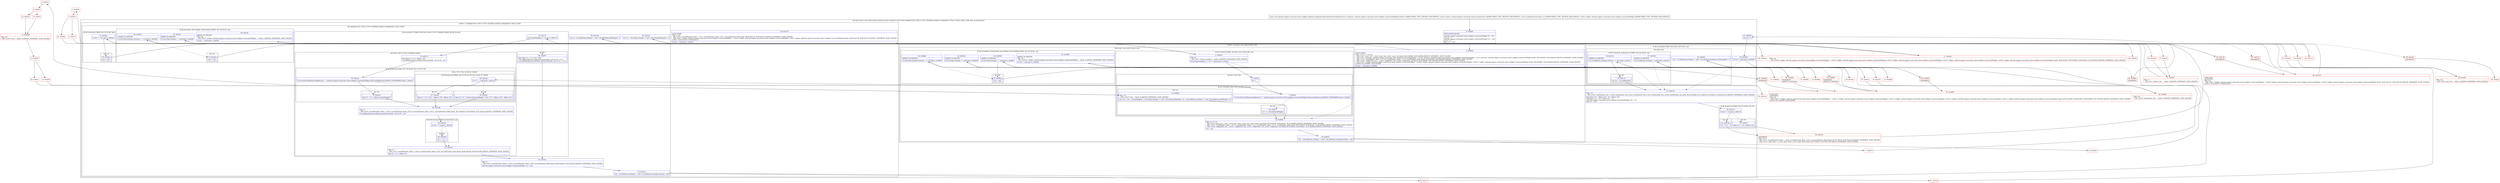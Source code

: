 digraph "CFG forandroid.support.constraint.solver.widgets.Optimizer.applyDirectResolutionVerticalChain(Landroid\/support\/constraint\/solver\/widgets\/ConstraintWidgetContainer;Landroid\/support\/constraint\/solver\/LinearSystem;ILandroid\/support\/constraint\/solver\/widgets\/ConstraintWidget;)V" {
subgraph cluster_Region_1459984903 {
label = "R(7:0|(4:(2:6|(1:14)(1:29))|15|16|(1:25))|31|(2:34|(1:40))|41|(1:43)(1:75)|(7:46|49|(5:53|(1:79)(1:(1:57)(1:78))|58|(1:60)|61)(1:80)|62|63|(1:70)|(1:73)(0))) | DECL_VAR: float currentPosition\l";
node [shape=record,color=blue];
Node_0 [shape=record,label="{0\:\ 0x0000|MTH_ENTER_BLOCK\l|android.support.constraint.solver.widgets.ConstraintWidget r8 = r24\lint r18 = 0\landroid.support.constraint.solver.widgets.ConstraintWidget r12 = null\lint r4 = 0\lfloat r17 = 0.0f\l}"];
subgraph cluster_LoopRegion_2141800226 {
label = "LOOP:0: (4:(2:6|(1:14)(1:29))|15|16|(1:25))";
node [shape=record,color=blue];
Node_1 [shape=record,label="{1\:\ 0x0009|LOOP_START\lPHI: r4 r12 r17 r18 r24 \l  PHI: (r4v1 'count' int) = (r4v0 'count' int), (r4v2 'count' int) binds: [B:0:0x0000, B:83:0x0009] A[DONT_GENERATE, DONT_INLINE]\l  PHI: (r12v1 'previous' android.support.constraint.solver.widgets.ConstraintWidget) = (r12v0 'previous' android.support.constraint.solver.widgets.ConstraintWidget), (r12v3 'previous' android.support.constraint.solver.widgets.ConstraintWidget) binds: [B:0:0x0000, B:83:0x0009] A[DONT_GENERATE, DONT_INLINE]\l  PHI: (r17v1 'totalWeights' float) = (r17v0 'totalWeights' float), (r17v2 'totalWeights' float) binds: [B:0:0x0000, B:83:0x0009] A[DONT_GENERATE, DONT_INLINE]\l  PHI: (r18v1 'widgetSize' int) = (r18v0 'widgetSize' int), (r18v2 'widgetSize' int) binds: [B:0:0x0000, B:83:0x0009] A[DONT_GENERATE, DONT_INLINE]\l  PHI: (r24v1 'widget' android.support.constraint.solver.widgets.ConstraintWidget) = (r24v0 'widget' android.support.constraint.solver.widgets.ConstraintWidget), (r24v13 'widget' android.support.constraint.solver.widgets.ConstraintWidget) binds: [B:0:0x0000, B:83:0x0009] A[DONT_GENERATE, DONT_INLINE]\lLOOP:0: B:1:0x0009\-\>B:83:0x0009\l|if (r24 != null) goto L_0x000b\l}"];
subgraph cluster_Region_983051361 {
label = "R(4:(2:6|(1:14)(1:29))|15|16|(1:25))";
node [shape=record,color=blue];
subgraph cluster_IfRegion_278101980 {
label = "IF [B:5:0x0018] THEN: R(2:6|(1:14)(1:29)) ELSE: null";
node [shape=record,color=blue];
Node_5 [shape=record,label="{5\:\ 0x0018|PHI: r9 \l  PHI: (r9v1 'isGone' boolean) =  binds: [] A[DONT_GENERATE, DONT_INLINE]\l|if ((r24.getVisibility() == 8) == false) goto L_0x001a\l}"];
subgraph cluster_Region_957992599 {
label = "R(2:6|(1:14)(1:29))";
node [shape=record,color=blue];
Node_6 [shape=record,label="{6\:\ 0x001a|r4++\l}"];
subgraph cluster_IfRegion_343055347 {
label = "IF [B:7:0x0028] THEN: R(1:14) ELSE: R(1:29)";
node [shape=record,color=blue];
Node_7 [shape=record,label="{7\:\ 0x0028|if (r24.mVerticalDimensionBehaviour != android.support.constraint.solver.widgets.ConstraintWidget.DimensionBehaviour.MATCH_CONSTRAINT) goto L_0x002a\l}"];
subgraph cluster_Region_1574671696 {
label = "R(1:14)";
node [shape=record,color=blue];
Node_14 [shape=record,label="{14\:\ 0x0062|PHI: r19 \l  PHI: (r19v77 int) =  binds: [] A[DONT_GENERATE, DONT_INLINE]\l|int r18 = r18 + r24.getHeight() + (r24.mTop.mTarget != null ? r24.mTop.getMargin() : 0) + (r24.mBottom.mTarget != null ? r24.mBottom.getMargin() : 0)\l}"];
}
subgraph cluster_Region_194009686 {
label = "R(1:29)";
node [shape=record,color=blue];
Node_29 [shape=record,label="{29\:\ 0x00c7|r17 += r24.mVerticalWeight\l}"];
}
}
}
}
Node_15 [shape=record,label="{15\:\ 0x0064|PHI: r4 r17 r18 \l  PHI: (r4v2 'count' int) = (r4v1 'count' int), (r4v3 'count' int), (r4v3 'count' int) binds: [B:5:0x0018, B:29:0x00c7, B:14:0x0062] A[DONT_GENERATE, DONT_INLINE]\l  PHI: (r17v2 'totalWeights' float) = (r17v1 'totalWeights' float), (r17v3 'totalWeights' float), (r17v1 'totalWeights' float) binds: [B:5:0x0018, B:29:0x00c7, B:14:0x0062] A[DONT_GENERATE, DONT_INLINE]\l  PHI: (r18v2 'widgetSize' int) = (r18v1 'widgetSize' int), (r18v1 'widgetSize' int), (r18v5 'widgetSize' int) binds: [B:5:0x0018, B:29:0x00c7, B:14:0x0062] A[DONT_GENERATE, DONT_INLINE]\l|r12 = r24\l}"];
Node_16 [shape=record,label="{16\:\ 0x0072|r24 = r24.mBottom.mTarget != null ? r24.mBottom.mTarget.mOwner : null\l}"];
subgraph cluster_IfRegion_59364212 {
label = "IF [B:18:0x0086, B:20:0x0094, B:22:0x00a2, B:24:0x00b8] THEN: R(1:25) ELSE: null";
node [shape=record,color=blue];
Node_18 [shape=record,label="{18\:\ 0x0086|ADDED_TO_REGION\lPHI: r24 \l  PHI: (r24v12 'widget' android.support.constraint.solver.widgets.ConstraintWidget) =  binds: [] A[DONT_GENERATE, DONT_INLINE]\l|if (r24 != null) goto L_0x0088\l}"];
Node_20 [shape=record,label="{20\:\ 0x0094|ADDED_TO_REGION\l|if (r24.mTop.mTarget == null) goto L_0x00ba\l}"];
Node_22 [shape=record,label="{22\:\ 0x00a2|ADDED_TO_REGION\l|if (r24.mTop.mTarget == null) goto L_0x0009\l}"];
Node_24 [shape=record,label="{24\:\ 0x00b8|ADDED_TO_REGION\l|if (r24.mTop.mTarget.mOwner == r12) goto L_0x0009\l}"];
subgraph cluster_Region_1466954713 {
label = "R(1:25)";
node [shape=record,color=blue];
Node_25 [shape=record,label="{25\:\ 0x00ba|r24 = null\l}"];
}
}
}
}
Node_31 [shape=record,label="{31\:\ 0x00d3|int r10 = 0\l}"];
subgraph cluster_IfRegion_47652773 {
label = "IF [B:32:0x00d4] THEN: R(2:34|(1:40)) ELSE: null";
node [shape=record,color=blue];
Node_32 [shape=record,label="{32\:\ 0x00d4|if (r12 != null) goto L_0x00d6\l}"];
subgraph cluster_Region_2037999706 {
label = "R(2:34|(1:40))";
node [shape=record,color=blue];
Node_34 [shape=record,label="{34\:\ 0x00e0|r10 = r12.mBottom.mTarget != null ? r12.mBottom.mTarget.mOwner.getX() : 0\l}"];
subgraph cluster_IfRegion_2013856560 {
label = "IF [B:37:0x0100, B:39:0x0112] THEN: R(1:40) ELSE: null";
node [shape=record,color=blue];
Node_37 [shape=record,label="{37\:\ 0x0100|ADDED_TO_REGION\l|if (r12.mBottom.mTarget != null) goto L_0x0102\l}"];
Node_39 [shape=record,label="{39\:\ 0x0112|ADDED_TO_REGION\l|if (r12.mBottom.mTarget.mOwner == r21) goto L_0x0114\l}"];
subgraph cluster_Region_32881626 {
label = "R(1:40)";
node [shape=record,color=blue];
Node_40 [shape=record,label="{40\:\ 0x0114|int r10 = r21.getBottom()\l}"];
}
}
}
}
Node_41 [shape=record,label="{41\:\ 0x0118|PHI: r10 \l  PHI: (r10v1 'lastPosition' int) = (r10v0 'lastPosition' int), (r10v3 'lastPosition' int), (r10v3 'lastPosition' int), (r10v4 'lastPosition' int) binds: [B:32:0x00d4, B:37:0x0100, B:39:0x0112, B:40:0x0114] A[DONT_GENERATE, DONT_INLINE]\l|float float r14 = ((float) (r10 \- 0)) \- ((float) r18)\lfloat float r13 = r14 \/ ((float) (r4 + 1))\landroid.support.constraint.solver.widgets.ConstraintWidget r24 = r8\lfloat r5 = 0.0f\l}"];
subgraph cluster_IfRegion_1649032769 {
label = "IF [B:42:0x0132] THEN: R(1:43) ELSE: R(1:75)";
node [shape=record,color=blue];
Node_42 [shape=record,label="{42\:\ 0x0132|if (r23 == 0) goto L_0x0134\l}"];
subgraph cluster_Region_897025720 {
label = "R(1:43)";
node [shape=record,color=blue];
Node_43 [shape=record,label="{43\:\ 0x0134|r5 = r13\l}"];
}
subgraph cluster_Region_138285912 {
label = "R(1:75)";
node [shape=record,color=blue];
Node_75 [shape=record,label="{75\:\ 0x0233|float r13 = r14 \/ ((float) r23)\l}"];
}
}
subgraph cluster_LoopRegion_1657810589 {
label = "LOOP:1: (7:46|49|(5:53|(1:79)(1:(1:57)(1:78))|58|(1:60)|61)(1:80)|62|63|(1:70)|(1:73)(0))";
node [shape=record,color=blue];
Node_44 [shape=record,label="{44\:\ 0x0135|LOOP_START\lPHI: r5 r24 \l  PHI: (r5v2 'currentPosition' float) = (r5v1 'currentPosition' float), (r5v3 'currentPosition' float) binds: [B:93:0x0135, B:89:0x0135] A[DONT_GENERATE, DONT_INLINE]\l  PHI: (r24v3 'widget' android.support.constraint.solver.widgets.ConstraintWidget) = (r24v2 'widget' android.support.constraint.solver.widgets.ConstraintWidget), (r24v7 'widget' android.support.constraint.solver.widgets.ConstraintWidget) binds: [B:93:0x0135, B:89:0x0135] A[DONT_GENERATE, DONT_INLINE]\lLOOP:1: B:44:0x0135\-\>B:89:0x0135\l|if (r24 != null) goto L_0x0137\l}"];
subgraph cluster_Region_1668595053 {
label = "R(7:46|49|(5:53|(1:79)(1:(1:57)(1:78))|58|(1:60)|61)(1:80)|62|63|(1:70)|(1:73)(0))";
node [shape=record,color=blue];
Node_46 [shape=record,label="{46\:\ 0x0143|int r15 = r24.mTop.mTarget != null ? r24.mTop.getMargin() : 0\l}"];
Node_49 [shape=record,label="{49\:\ 0x015b|int r3 = r24.mBottom.mTarget != null ? r24.mBottom.getMargin() : 0\l}"];
subgraph cluster_IfRegion_612989055 {
label = "IF [B:52:0x0171] THEN: R(5:53|(1:79)(1:(1:57)(1:78))|58|(1:60)|61) ELSE: R(1:80)";
node [shape=record,color=blue];
Node_52 [shape=record,label="{52\:\ 0x0171|if (r24.getVisibility() != 8) goto L_0x0173\l}"];
subgraph cluster_Region_285280573 {
label = "R(5:53|(1:79)(1:(1:57)(1:78))|58|(1:60)|61)";
node [shape=record,color=blue];
Node_53 [shape=record,label="{53\:\ 0x0173|float float r5 = r5 + ((float) r15)\lr22.addEquality(r24.mTop.mSolverVariable, (int) (0.5f + r5))\l}"];
subgraph cluster_IfRegion_355513334 {
label = "IF [B:54:0x01a2] THEN: R(1:79) ELSE: R(1:(1:57)(1:78))";
node [shape=record,color=blue];
Node_54 [shape=record,label="{54\:\ 0x01a2|if (r24.mVerticalDimensionBehaviour != android.support.constraint.solver.widgets.ConstraintWidget.DimensionBehaviour.MATCH_CONSTRAINT) goto L_0x025a\l}"];
subgraph cluster_Region_1995948811 {
label = "R(1:79)";
node [shape=record,color=blue];
Node_79 [shape=record,label="{79\:\ 0x025a|float r5 = r5 + ((float) r24.getHeight())\l}"];
}
subgraph cluster_Region_1764544587 {
label = "R(1:(1:57)(1:78)) | ELSE_IF_CHAIN\l";
node [shape=record,color=blue];
subgraph cluster_IfRegion_1001441431 {
label = "IF [B:56:0x01a8] THEN: R(1:57) ELSE: R(1:78) | ELSE_IF_CHAIN\l";
node [shape=record,color=blue];
Node_56 [shape=record,label="{56\:\ 0x01a8|if (r17 == 0.0f) goto L_0x01aa\l}"];
subgraph cluster_Region_1055164014 {
label = "R(1:57)";
node [shape=record,color=blue];
Node_57 [shape=record,label="{57\:\ 0x01aa|float r5 = r5 + ((r13 \- ((float) r15)) \- ((float) r3))\l}"];
}
subgraph cluster_Region_1995419366 {
label = "R(1:78)";
node [shape=record,color=blue];
Node_78 [shape=record,label="{78\:\ 0x0242|float r5 = r5 + ((((r24.mVerticalWeight * r14) \/ r17) \- ((float) r15)) \- ((float) r3))\l}"];
}
}
}
}
Node_58 [shape=record,label="{58\:\ 0x01b6|PHI: r5 \l  PHI: (r5v6 'currentPosition' float) = (r5v5 'currentPosition' float), (r5v10 'currentPosition' float), (r5v11 'currentPosition' float) binds: [B:79:0x025a, B:78:0x0242, B:57:0x01aa] A[DONT_GENERATE, DONT_INLINE]\l|r22.addEquality(r24.mBottom.mSolverVariable, (int) (0.5f + r5))\l}"];
subgraph cluster_IfRegion_1770087326 {
label = "IF [B:59:0x01d4] THEN: R(1:60) ELSE: null";
node [shape=record,color=blue];
Node_59 [shape=record,label="{59\:\ 0x01d4|if (r23 == 0) goto L_0x01d6\l}"];
subgraph cluster_Region_308527363 {
label = "R(1:60)";
node [shape=record,color=blue];
Node_60 [shape=record,label="{60\:\ 0x01d6|r5 += r13\l}"];
}
}
Node_61 [shape=record,label="{61\:\ 0x01d7|PHI: r5 \l  PHI: (r5v7 'currentPosition' float) = (r5v6 'currentPosition' float), (r5v9 'currentPosition' float) binds: [B:59:0x01d4, B:60:0x01d6] A[DONT_GENERATE, DONT_INLINE]\l|float r5 = r5 + ((float) r3)\l}"];
}
subgraph cluster_Region_1790944452 {
label = "R(1:80)";
node [shape=record,color=blue];
Node_80 [shape=record,label="{80\:\ 0x0267|float float r11 = r5 \- (r13 \/ 2.0f)\lr22.addEquality(r24.mTop.mSolverVariable, (int) (0.5f + r11))\lr22.addEquality(r24.mBottom.mSolverVariable, (int) (0.5f + r11))\l}"];
}
}
Node_62 [shape=record,label="{62\:\ 0x01dc|PHI: r5 \l  PHI: (r5v3 'currentPosition' float) = (r5v2 'currentPosition' float), (r5v8 'currentPosition' float) binds: [B:80:0x0267, B:61:0x01d7] A[DONT_GENERATE, DONT_INLINE]\l|android.support.constraint.solver.widgets.ConstraintWidget r12 = r24\l}"];
Node_63 [shape=record,label="{63\:\ 0x01ea|r24 = r24.mBottom.mTarget != null ? r24.mBottom.mTarget.mOwner : null\l}"];
subgraph cluster_IfRegion_433198890 {
label = "IF [B:65:0x01fe, B:67:0x020c, B:69:0x0222] THEN: R(1:70) ELSE: null";
node [shape=record,color=blue];
Node_65 [shape=record,label="{65\:\ 0x01fe|ADDED_TO_REGION\lPHI: r24 \l  PHI: (r24v5 'widget' android.support.constraint.solver.widgets.ConstraintWidget) =  binds: [] A[DONT_GENERATE, DONT_INLINE]\l|if (r24 == null) goto L_0x0226\l}"];
Node_67 [shape=record,label="{67\:\ 0x020c|ADDED_TO_REGION\l|if (r24.mTop.mTarget == null) goto L_0x0226\l}"];
Node_69 [shape=record,label="{69\:\ 0x0222|ADDED_TO_REGION\l|if (r24.mTop.mTarget.mOwner == r12) goto L_0x0226\l}"];
subgraph cluster_Region_1969106294 {
label = "R(1:70)";
node [shape=record,color=blue];
Node_70 [shape=record,label="{70\:\ 0x0224|r24 = null\l}"];
}
}
subgraph cluster_IfRegion_241100 {
label = "IF [B:72:0x022a] THEN: R(1:73) ELSE: R(0)";
node [shape=record,color=blue];
Node_72 [shape=record,label="{72\:\ 0x022a|if (r24 == r21) goto L_0x022c\l}"];
subgraph cluster_Region_2042204315 {
label = "R(1:73)";
node [shape=record,color=blue];
Node_73 [shape=record,label="{73\:\ 0x022c|r24 = null\l}"];
}
subgraph cluster_Region_1096332364 {
label = "R(0)";
node [shape=record,color=blue];
}
}
}
}
}
Node_2 [shape=record,color=red,label="{2\:\ 0x000b}"];
Node_3 [shape=record,color=red,label="{3\:\ 0x0015}"];
Node_4 [shape=record,color=red,label="{4\:\ 0x0017}"];
Node_8 [shape=record,color=red,label="{8\:\ 0x002a}"];
Node_9 [shape=record,color=red,label="{9\:\ 0x003c}"];
Node_10 [shape=record,color=red,label="{10\:\ 0x003e}"];
Node_11 [shape=record,color=red,label="{11\:\ 0x0048|PHI: r19 \l  PHI: (r19v73 int) =  binds: [] A[DONT_GENERATE, DONT_INLINE]\l}"];
Node_12 [shape=record,color=red,label="{12\:\ 0x0056}"];
Node_13 [shape=record,color=red,label="{13\:\ 0x0058}"];
Node_17 [shape=record,color=red,label="{17\:\ 0x0074}"];
Node_19 [shape=record,color=red,label="{19\:\ 0x0088}"];
Node_21 [shape=record,color=red,label="{21\:\ 0x0096}"];
Node_23 [shape=record,color=red,label="{23\:\ 0x00a4}"];
Node_26 [shape=record,color=red,label="{26\:\ 0x00be}"];
Node_27 [shape=record,color=red,label="{27\:\ 0x00c1}"];
Node_28 [shape=record,color=red,label="{28\:\ 0x00c4}"];
Node_30 [shape=record,color=red,label="{30\:\ 0x00d0}"];
Node_33 [shape=record,color=red,label="{33\:\ 0x00d6}"];
Node_35 [shape=record,color=red,label="{35\:\ 0x00e2}"];
Node_36 [shape=record,color=red,label="{36\:\ 0x00f6|PHI: r10 \l  PHI: (r10v3 'lastPosition' int) =  binds: [] A[DONT_GENERATE, DONT_INLINE]\l}"];
Node_38 [shape=record,color=red,label="{38\:\ 0x0102}"];
Node_45 [shape=record,color=red,label="{45\:\ 0x0137}"];
Node_47 [shape=record,color=red,label="{47\:\ 0x0145}"];
Node_48 [shape=record,color=red,label="{48\:\ 0x014f|PHI: r15 \l  PHI: (r15v1 'top' int) =  binds: [] A[DONT_GENERATE, DONT_INLINE]\l}"];
Node_50 [shape=record,color=red,label="{50\:\ 0x015d}"];
Node_51 [shape=record,color=red,label="{51\:\ 0x0167|PHI: r3 \l  PHI: (r3v1 'bottom' int) =  binds: [] A[DONT_GENERATE, DONT_INLINE]\l}"];
Node_55 [shape=record,color=red,label="{55\:\ 0x01a4}"];
Node_64 [shape=record,color=red,label="{64\:\ 0x01ec}"];
Node_66 [shape=record,color=red,label="{66\:\ 0x0200}"];
Node_68 [shape=record,color=red,label="{68\:\ 0x020e}"];
Node_71 [shape=record,color=red,label="{71\:\ 0x0226|PHI: r24 \l  PHI: (r24v6 'widget' android.support.constraint.solver.widgets.ConstraintWidget) = (r24v5 'widget' android.support.constraint.solver.widgets.ConstraintWidget), (r24v5 'widget' android.support.constraint.solver.widgets.ConstraintWidget), (r24v5 'widget' android.support.constraint.solver.widgets.ConstraintWidget), (r24v9 'widget' android.support.constraint.solver.widgets.ConstraintWidget) binds: [B:65:0x01fe, B:67:0x020c, B:69:0x0222, B:70:0x0224] A[DONT_GENERATE, DONT_INLINE]\l}"];
Node_74 [shape=record,color=red,label="{74\:\ 0x0230}"];
Node_76 [shape=record,color=red,label="{76\:\ 0x023c}"];
Node_77 [shape=record,color=red,label="{77\:\ 0x023f}"];
Node_81 [shape=record,color=red,label="{81\:\ 0x02ab}"];
Node_82 [shape=record,color=red,label="{82\:\ 0x02af}"];
Node_83 [shape=record,color=red,label="{83\:\ 0x0009|LOOP_END\lSYNTHETIC\lPHI: r24 \l  PHI: (r24v13 'widget' android.support.constraint.solver.widgets.ConstraintWidget) = (r24v12 'widget' android.support.constraint.solver.widgets.ConstraintWidget), (r24v14 'widget' android.support.constraint.solver.widgets.ConstraintWidget), (r24v12 'widget' android.support.constraint.solver.widgets.ConstraintWidget), (r24v12 'widget' android.support.constraint.solver.widgets.ConstraintWidget) binds: [B:85:0x0009, B:88:0x0009, B:86:0x0009, B:87:0x0009] A[DONT_GENERATE, DONT_INLINE]\lLOOP:0: B:1:0x0009\-\>B:83:0x0009\l}"];
Node_84 [shape=record,color=red,label="{84\:\ 0x00d3|SYNTHETIC\l}"];
Node_85 [shape=record,color=red,label="{85\:\ 0x0009|SYNTHETIC\lADDED_TO_REGION\l}"];
Node_86 [shape=record,color=red,label="{86\:\ 0x0009|SYNTHETIC\lADDED_TO_REGION\l}"];
Node_87 [shape=record,color=red,label="{87\:\ 0x0009|SYNTHETIC\l}"];
Node_88 [shape=record,color=red,label="{88\:\ 0x0009|SYNTHETIC\l}"];
Node_89 [shape=record,color=red,label="{89\:\ 0x0135|LOOP_END\lSYNTHETIC\lPHI: r24 \l  PHI: (r24v7 'widget' android.support.constraint.solver.widgets.ConstraintWidget) = (r24v6 'widget' android.support.constraint.solver.widgets.ConstraintWidget), (r24v8 'widget' android.support.constraint.solver.widgets.ConstraintWidget) binds: [B:91:0x0135, B:92:0x0135] A[DONT_GENERATE, DONT_INLINE]\lLOOP:1: B:44:0x0135\-\>B:89:0x0135\l}"];
Node_90 [shape=record,color=red,label="{90\:\ 0x02af|SYNTHETIC\l}"];
Node_91 [shape=record,color=red,label="{91\:\ 0x0135|SYNTHETIC\l}"];
Node_92 [shape=record,color=red,label="{92\:\ 0x0135|SYNTHETIC\l}"];
Node_93 [shape=record,color=red,label="{93\:\ 0x0135|SYNTHETIC\lPHI: r5 r13 \l  PHI: (r5v1 'currentPosition' float) = (r5v0 'currentPosition' float), (r5v12 'currentPosition' float) binds: [B:75:0x0233, B:43:0x0134] A[DONT_GENERATE, DONT_INLINE]\l  PHI: (r13v1 'split' float) = (r13v2 'split' float), (r13v0 'split' float) binds: [B:75:0x0233, B:43:0x0134] A[DONT_GENERATE, DONT_INLINE]\l}"];
MethodNode[shape=record,label="{static void android.support.constraint.solver.widgets.Optimizer.applyDirectResolutionVerticalChain((r21v0 'container' android.support.constraint.solver.widgets.ConstraintWidgetContainer A[IMMUTABLE_TYPE, METHOD_ARGUMENT]), (r22v0 'system' android.support.constraint.solver.LinearSystem A[IMMUTABLE_TYPE, METHOD_ARGUMENT]), (r23v0 'numMatchConstraints' int A[IMMUTABLE_TYPE, METHOD_ARGUMENT]), (r24v0 'widget' android.support.constraint.solver.widgets.ConstraintWidget A[IMMUTABLE_TYPE, METHOD_ARGUMENT])) }"];
MethodNode -> Node_0;
Node_0 -> Node_1;
Node_1 -> Node_2;
Node_1 -> Node_84[style=dashed];
Node_5 -> Node_6;
Node_5 -> Node_15[style=dashed];
Node_6 -> Node_7;
Node_7 -> Node_8;
Node_7 -> Node_29[style=dashed];
Node_14 -> Node_15;
Node_29 -> Node_15;
Node_15 -> Node_16;
Node_16 -> Node_17;
Node_16 -> Node_30;
Node_18 -> Node_19;
Node_18 -> Node_85[style=dashed];
Node_20 -> Node_21[style=dashed];
Node_20 -> Node_25;
Node_22 -> Node_23[style=dashed];
Node_22 -> Node_86;
Node_24 -> Node_25[style=dashed];
Node_24 -> Node_87;
Node_25 -> Node_88;
Node_31 -> Node_32;
Node_32 -> Node_33;
Node_32 -> Node_41[style=dashed];
Node_34 -> Node_35;
Node_34 -> Node_74;
Node_37 -> Node_38;
Node_37 -> Node_41[style=dashed];
Node_39 -> Node_40;
Node_39 -> Node_41[style=dashed];
Node_40 -> Node_41;
Node_41 -> Node_42;
Node_42 -> Node_43;
Node_42 -> Node_75[style=dashed];
Node_43 -> Node_93;
Node_75 -> Node_93;
Node_44 -> Node_45;
Node_44 -> Node_90[style=dashed];
Node_46 -> Node_47;
Node_46 -> Node_76;
Node_49 -> Node_50;
Node_49 -> Node_77;
Node_52 -> Node_53;
Node_52 -> Node_80[style=dashed];
Node_53 -> Node_54;
Node_54 -> Node_55[style=dashed];
Node_54 -> Node_79;
Node_79 -> Node_58;
Node_56 -> Node_57;
Node_56 -> Node_78[style=dashed];
Node_57 -> Node_58;
Node_78 -> Node_58;
Node_58 -> Node_59;
Node_59 -> Node_60;
Node_59 -> Node_61[style=dashed];
Node_60 -> Node_61;
Node_61 -> Node_62;
Node_80 -> Node_62;
Node_62 -> Node_63;
Node_63 -> Node_64;
Node_63 -> Node_81;
Node_65 -> Node_66[style=dashed];
Node_65 -> Node_71;
Node_67 -> Node_68[style=dashed];
Node_67 -> Node_71;
Node_69 -> Node_70[style=dashed];
Node_69 -> Node_71;
Node_70 -> Node_71;
Node_72 -> Node_73;
Node_72 -> Node_91[style=dashed];
Node_73 -> Node_92;
Node_2 -> Node_3;
Node_3 -> Node_4;
Node_3 -> Node_26;
Node_4 -> Node_5;
Node_8 -> Node_9;
Node_9 -> Node_10;
Node_9 -> Node_27;
Node_10 -> Node_11;
Node_11 -> Node_12;
Node_12 -> Node_13;
Node_12 -> Node_28;
Node_13 -> Node_14;
Node_17 -> Node_18;
Node_19 -> Node_20;
Node_21 -> Node_22;
Node_23 -> Node_24;
Node_26 -> Node_5;
Node_27 -> Node_11;
Node_28 -> Node_14;
Node_30 -> Node_18;
Node_33 -> Node_34;
Node_35 -> Node_36;
Node_36 -> Node_37;
Node_38 -> Node_39;
Node_45 -> Node_46;
Node_47 -> Node_48;
Node_48 -> Node_49;
Node_50 -> Node_51;
Node_51 -> Node_52;
Node_55 -> Node_56;
Node_64 -> Node_65;
Node_66 -> Node_67;
Node_68 -> Node_69;
Node_71 -> Node_72;
Node_74 -> Node_36;
Node_76 -> Node_48;
Node_77 -> Node_51;
Node_81 -> Node_65;
Node_83 -> Node_1;
Node_84 -> Node_31;
Node_85 -> Node_83;
Node_86 -> Node_83;
Node_87 -> Node_83;
Node_88 -> Node_83;
Node_89 -> Node_44;
Node_90 -> Node_82;
Node_91 -> Node_89;
Node_92 -> Node_89;
Node_93 -> Node_44;
}

